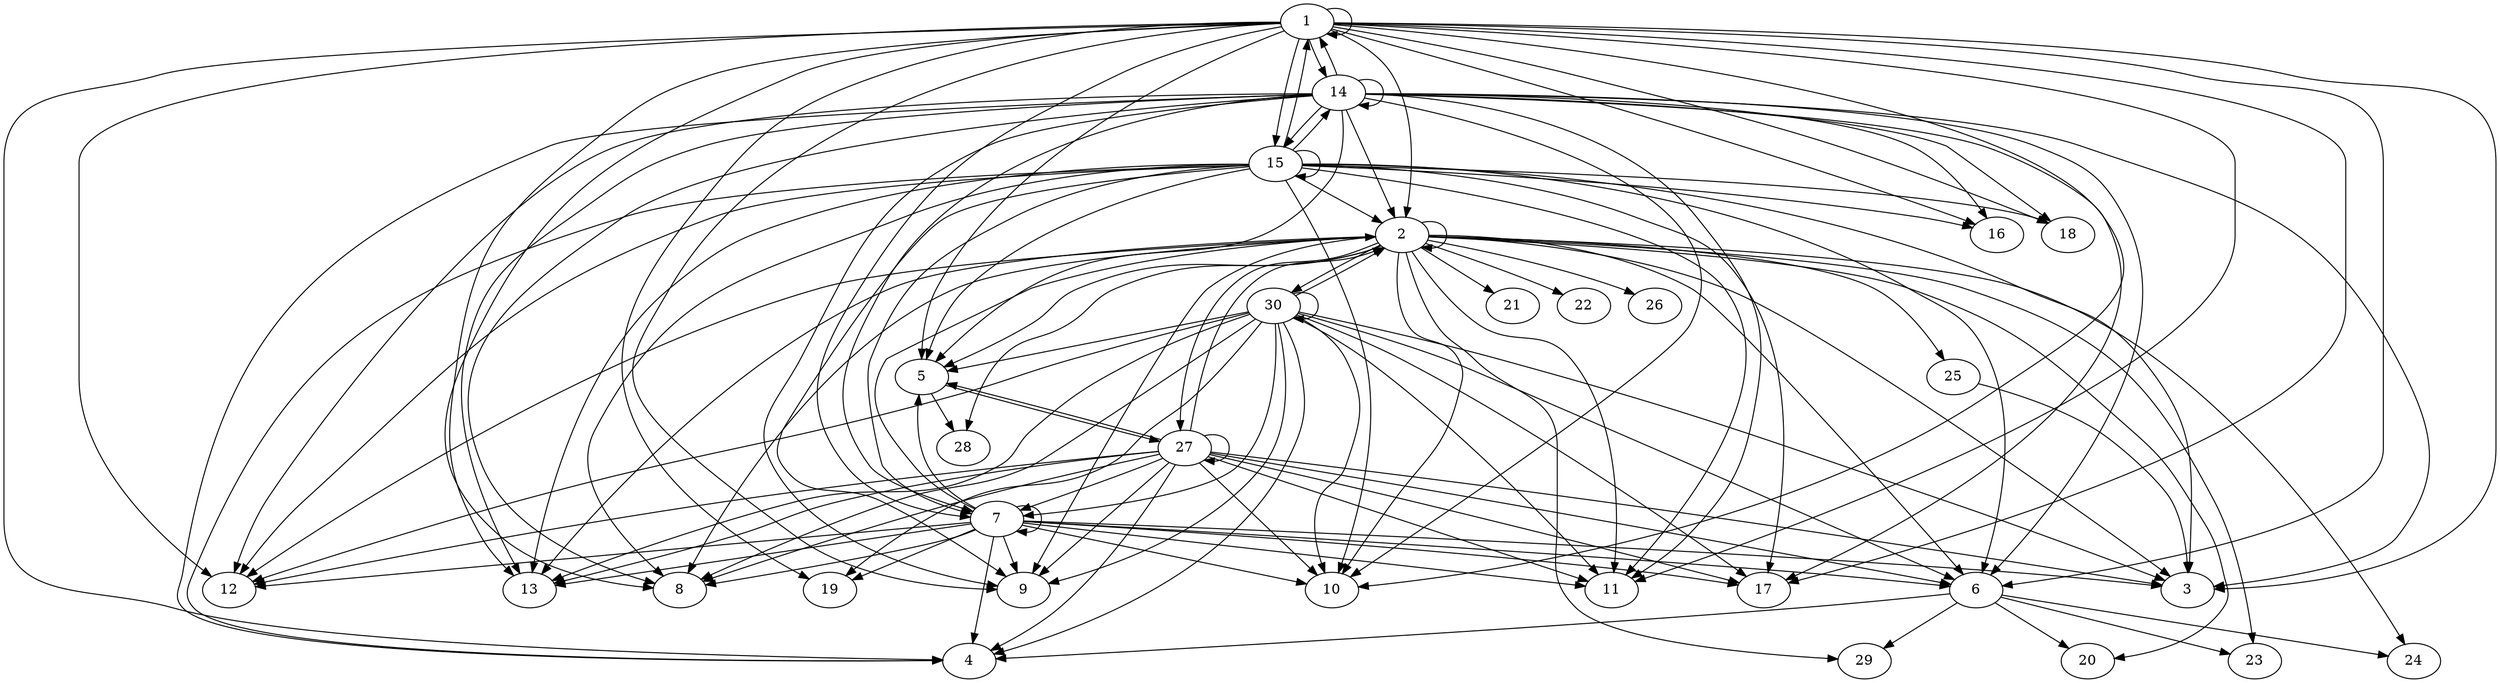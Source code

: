 digraph G {
1->2;1->3;1->4;1->5;1->6;1->7;1->8;1->9;1->10;1->11;1->12;1->13;1->14;1->15;1->16;1->17;1->1;1->18;1->19;2->2;2->3;2->5;2->6;2->20;2->21;2->22;2->8;2->11;2->23;2->24;2->25;2->9;2->10;2->12;2->13;2->26;2->27;2->28;2->29;2->30;5->28;5->27;6->4;6->20;6->23;6->24;6->29;7->2;7->3;7->4;7->5;7->6;7->7;7->8;7->9;7->10;7->11;7->12;7->13;7->17;7->19;14->2;14->3;14->4;14->5;14->6;14->7;14->8;14->9;14->10;14->11;14->12;14->13;14->14;14->15;14->16;14->17;14->1;14->18;15->2;15->3;15->4;15->5;15->6;15->7;15->8;15->9;15->10;15->11;15->12;15->13;15->14;15->15;15->16;15->17;15->1;15->18;25->3;27->2;27->3;27->4;27->5;27->6;27->7;27->8;27->9;27->10;27->11;27->12;27->13;27->17;27->27;30->2;30->3;30->4;30->5;30->6;30->7;30->8;30->9;30->10;30->11;30->12;30->13;30->17;30->30;30->19;}
